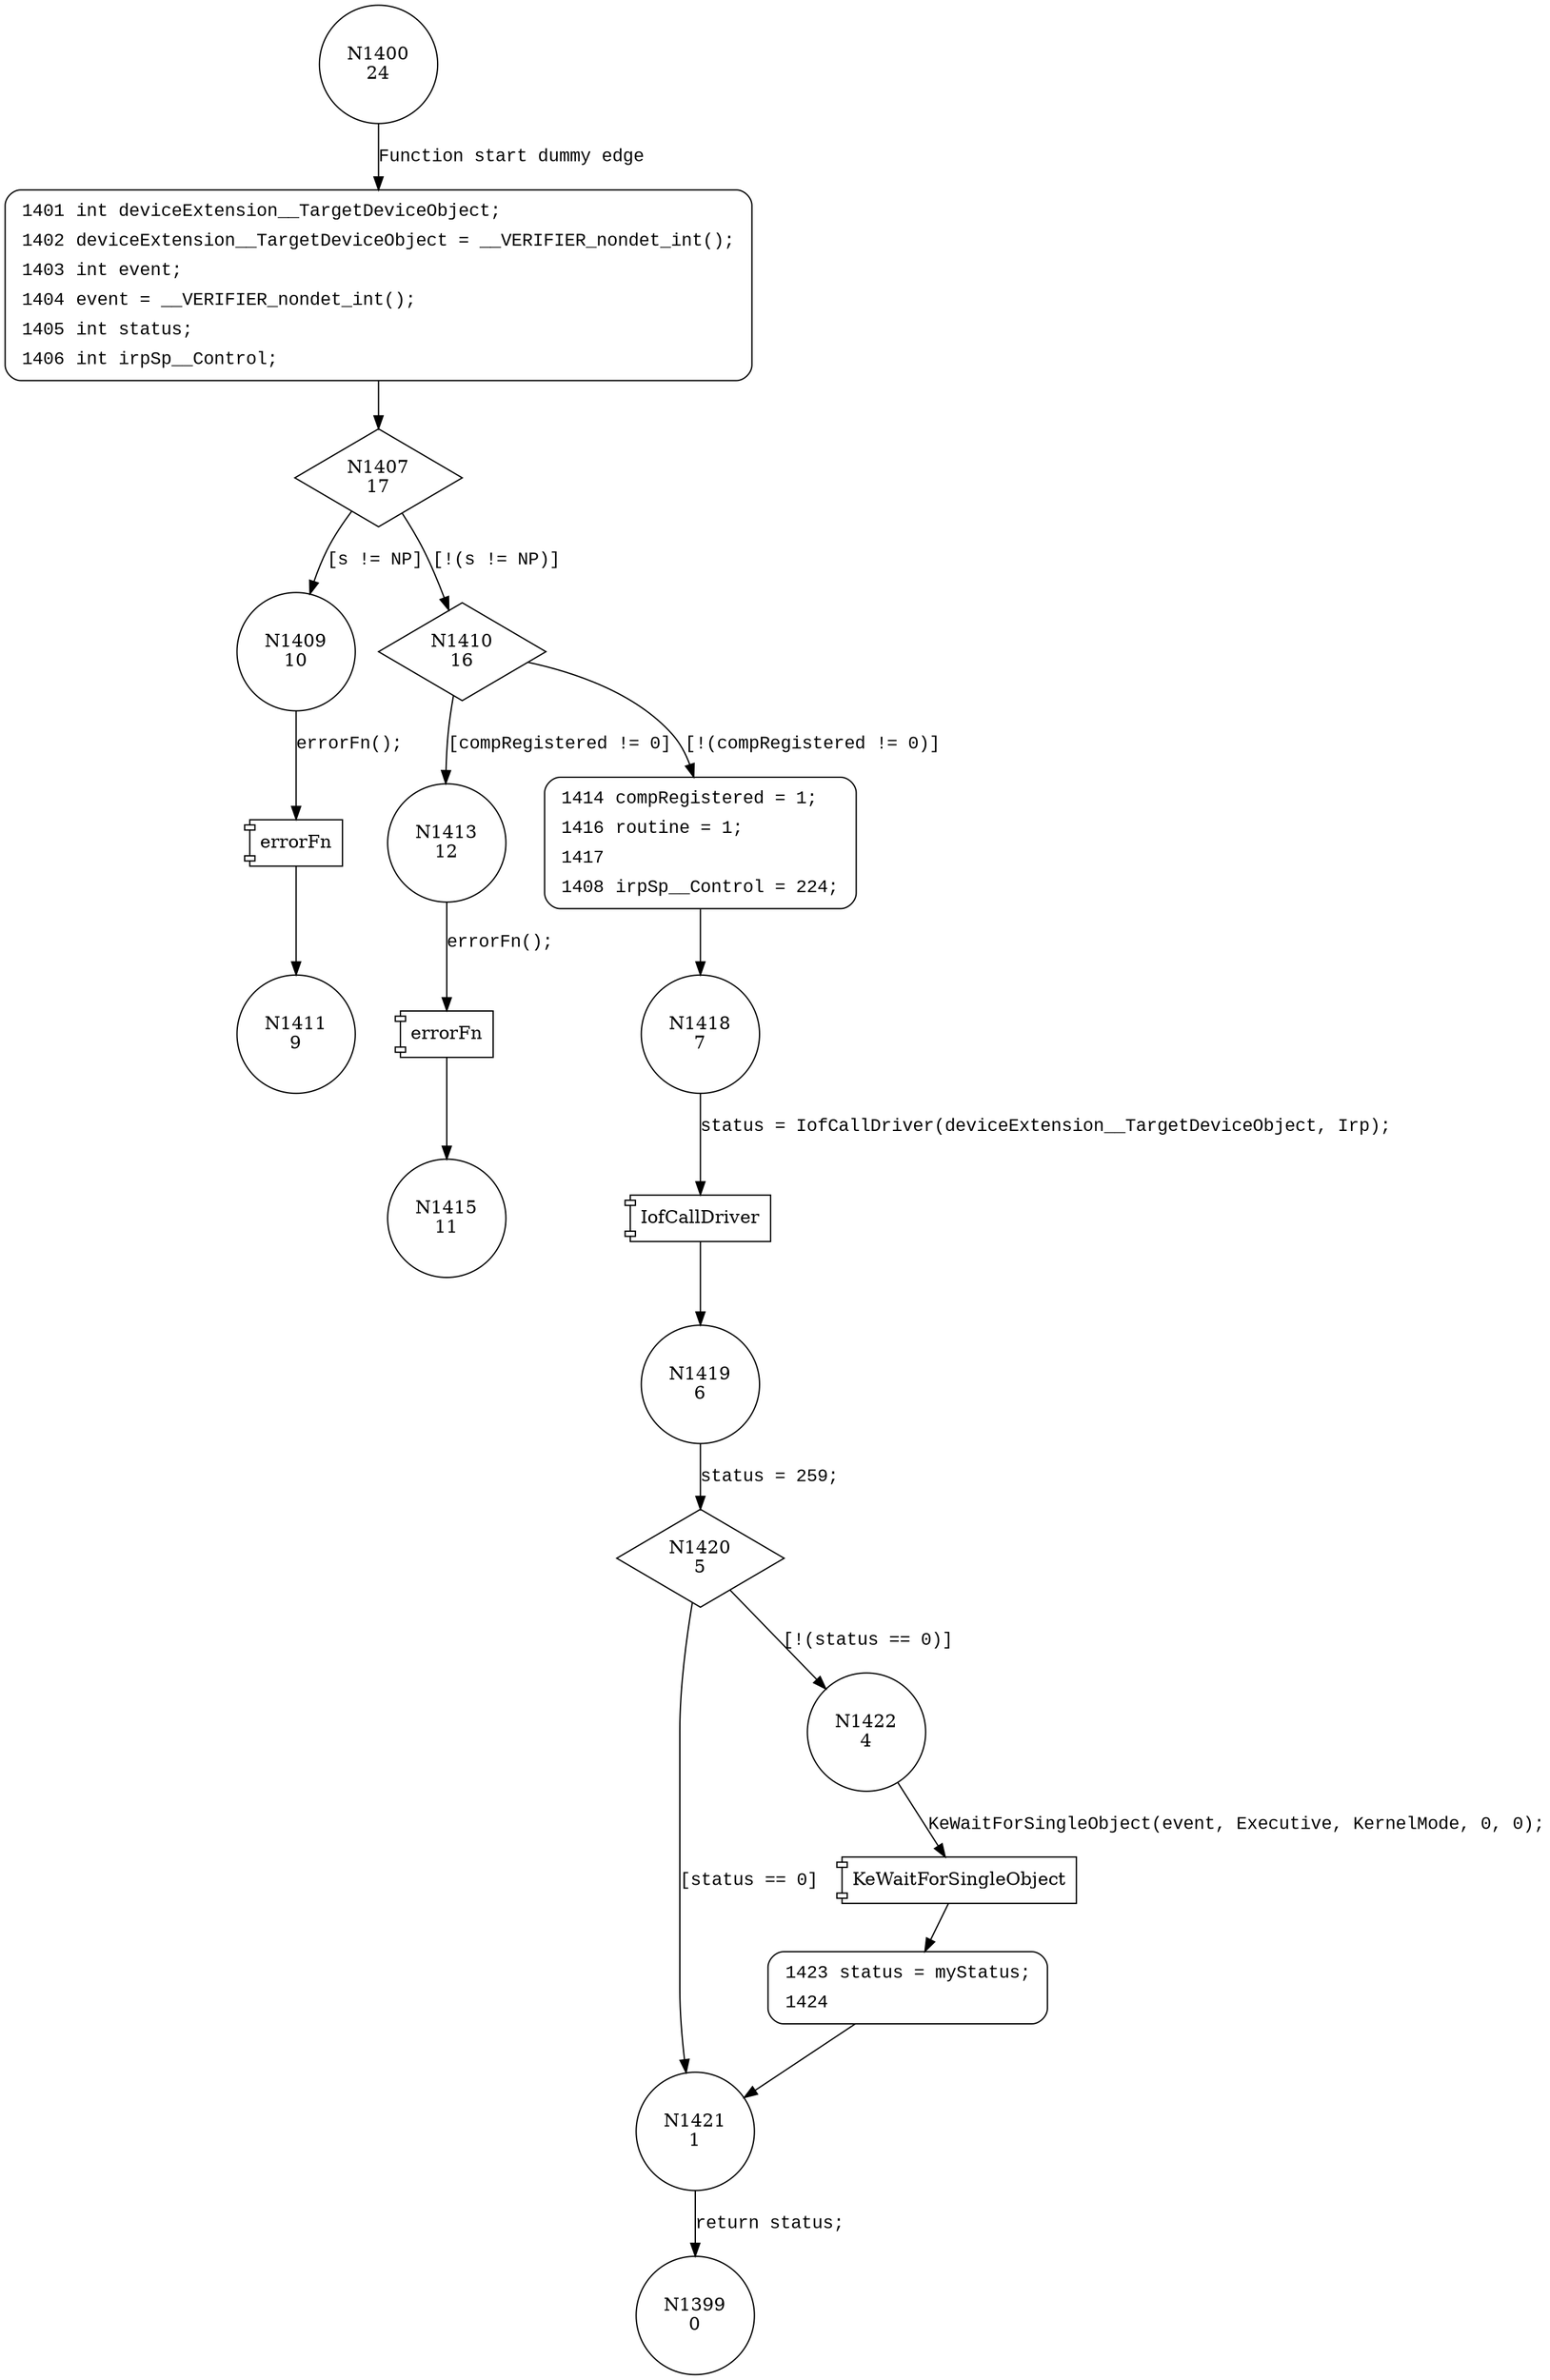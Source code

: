digraph CdAudioForwardIrpSynchronous {
1400 [shape="circle" label="N1400\n24"]
1401 [shape="circle" label="N1401\n23"]
1407 [shape="diamond" label="N1407\n17"]
1409 [shape="circle" label="N1409\n10"]
1410 [shape="diamond" label="N1410\n16"]
1413 [shape="circle" label="N1413\n12"]
1414 [shape="circle" label="N1414\n15"]
1418 [shape="circle" label="N1418\n7"]
1419 [shape="circle" label="N1419\n6"]
1420 [shape="diamond" label="N1420\n5"]
1421 [shape="circle" label="N1421\n1"]
1422 [shape="circle" label="N1422\n4"]
1423 [shape="circle" label="N1423\n3"]
1399 [shape="circle" label="N1399\n0"]
1415 [shape="circle" label="N1415\n11"]
1411 [shape="circle" label="N1411\n9"]
1401 [style="filled,bold" penwidth="1" fillcolor="white" fontname="Courier New" shape="Mrecord" label=<<table border="0" cellborder="0" cellpadding="3" bgcolor="white"><tr><td align="right">1401</td><td align="left">int deviceExtension__TargetDeviceObject;</td></tr><tr><td align="right">1402</td><td align="left">deviceExtension__TargetDeviceObject = __VERIFIER_nondet_int();</td></tr><tr><td align="right">1403</td><td align="left">int event;</td></tr><tr><td align="right">1404</td><td align="left">event = __VERIFIER_nondet_int();</td></tr><tr><td align="right">1405</td><td align="left">int status;</td></tr><tr><td align="right">1406</td><td align="left">int irpSp__Control;</td></tr></table>>]
1401 -> 1407[label=""]
1414 [style="filled,bold" penwidth="1" fillcolor="white" fontname="Courier New" shape="Mrecord" label=<<table border="0" cellborder="0" cellpadding="3" bgcolor="white"><tr><td align="right">1414</td><td align="left">compRegistered = 1;</td></tr><tr><td align="right">1416</td><td align="left">routine = 1;</td></tr><tr><td align="right">1417</td><td align="left"></td></tr><tr><td align="right">1408</td><td align="left">irpSp__Control = 224;</td></tr></table>>]
1414 -> 1418[label=""]
1423 [style="filled,bold" penwidth="1" fillcolor="white" fontname="Courier New" shape="Mrecord" label=<<table border="0" cellborder="0" cellpadding="3" bgcolor="white"><tr><td align="right">1423</td><td align="left">status = myStatus;</td></tr><tr><td align="right">1424</td><td align="left"></td></tr></table>>]
1423 -> 1421[label=""]
1400 -> 1401 [label="Function start dummy edge" fontname="Courier New"]
1407 -> 1409 [label="[s != NP]" fontname="Courier New"]
1407 -> 1410 [label="[!(s != NP)]" fontname="Courier New"]
1410 -> 1413 [label="[compRegistered != 0]" fontname="Courier New"]
1410 -> 1414 [label="[!(compRegistered != 0)]" fontname="Courier New"]
100098 [shape="component" label="IofCallDriver"]
1418 -> 100098 [label="status = IofCallDriver(deviceExtension__TargetDeviceObject, Irp);" fontname="Courier New"]
100098 -> 1419 [label="" fontname="Courier New"]
1420 -> 1421 [label="[status == 0]" fontname="Courier New"]
1420 -> 1422 [label="[!(status == 0)]" fontname="Courier New"]
100099 [shape="component" label="KeWaitForSingleObject"]
1422 -> 100099 [label="KeWaitForSingleObject(event, Executive, KernelMode, 0, 0);" fontname="Courier New"]
100099 -> 1423 [label="" fontname="Courier New"]
1421 -> 1399 [label="return status;" fontname="Courier New"]
100100 [shape="component" label="errorFn"]
1413 -> 100100 [label="errorFn();" fontname="Courier New"]
100100 -> 1415 [label="" fontname="Courier New"]
100101 [shape="component" label="errorFn"]
1409 -> 100101 [label="errorFn();" fontname="Courier New"]
100101 -> 1411 [label="" fontname="Courier New"]
1419 -> 1420 [label="status = 259;" fontname="Courier New"]
}